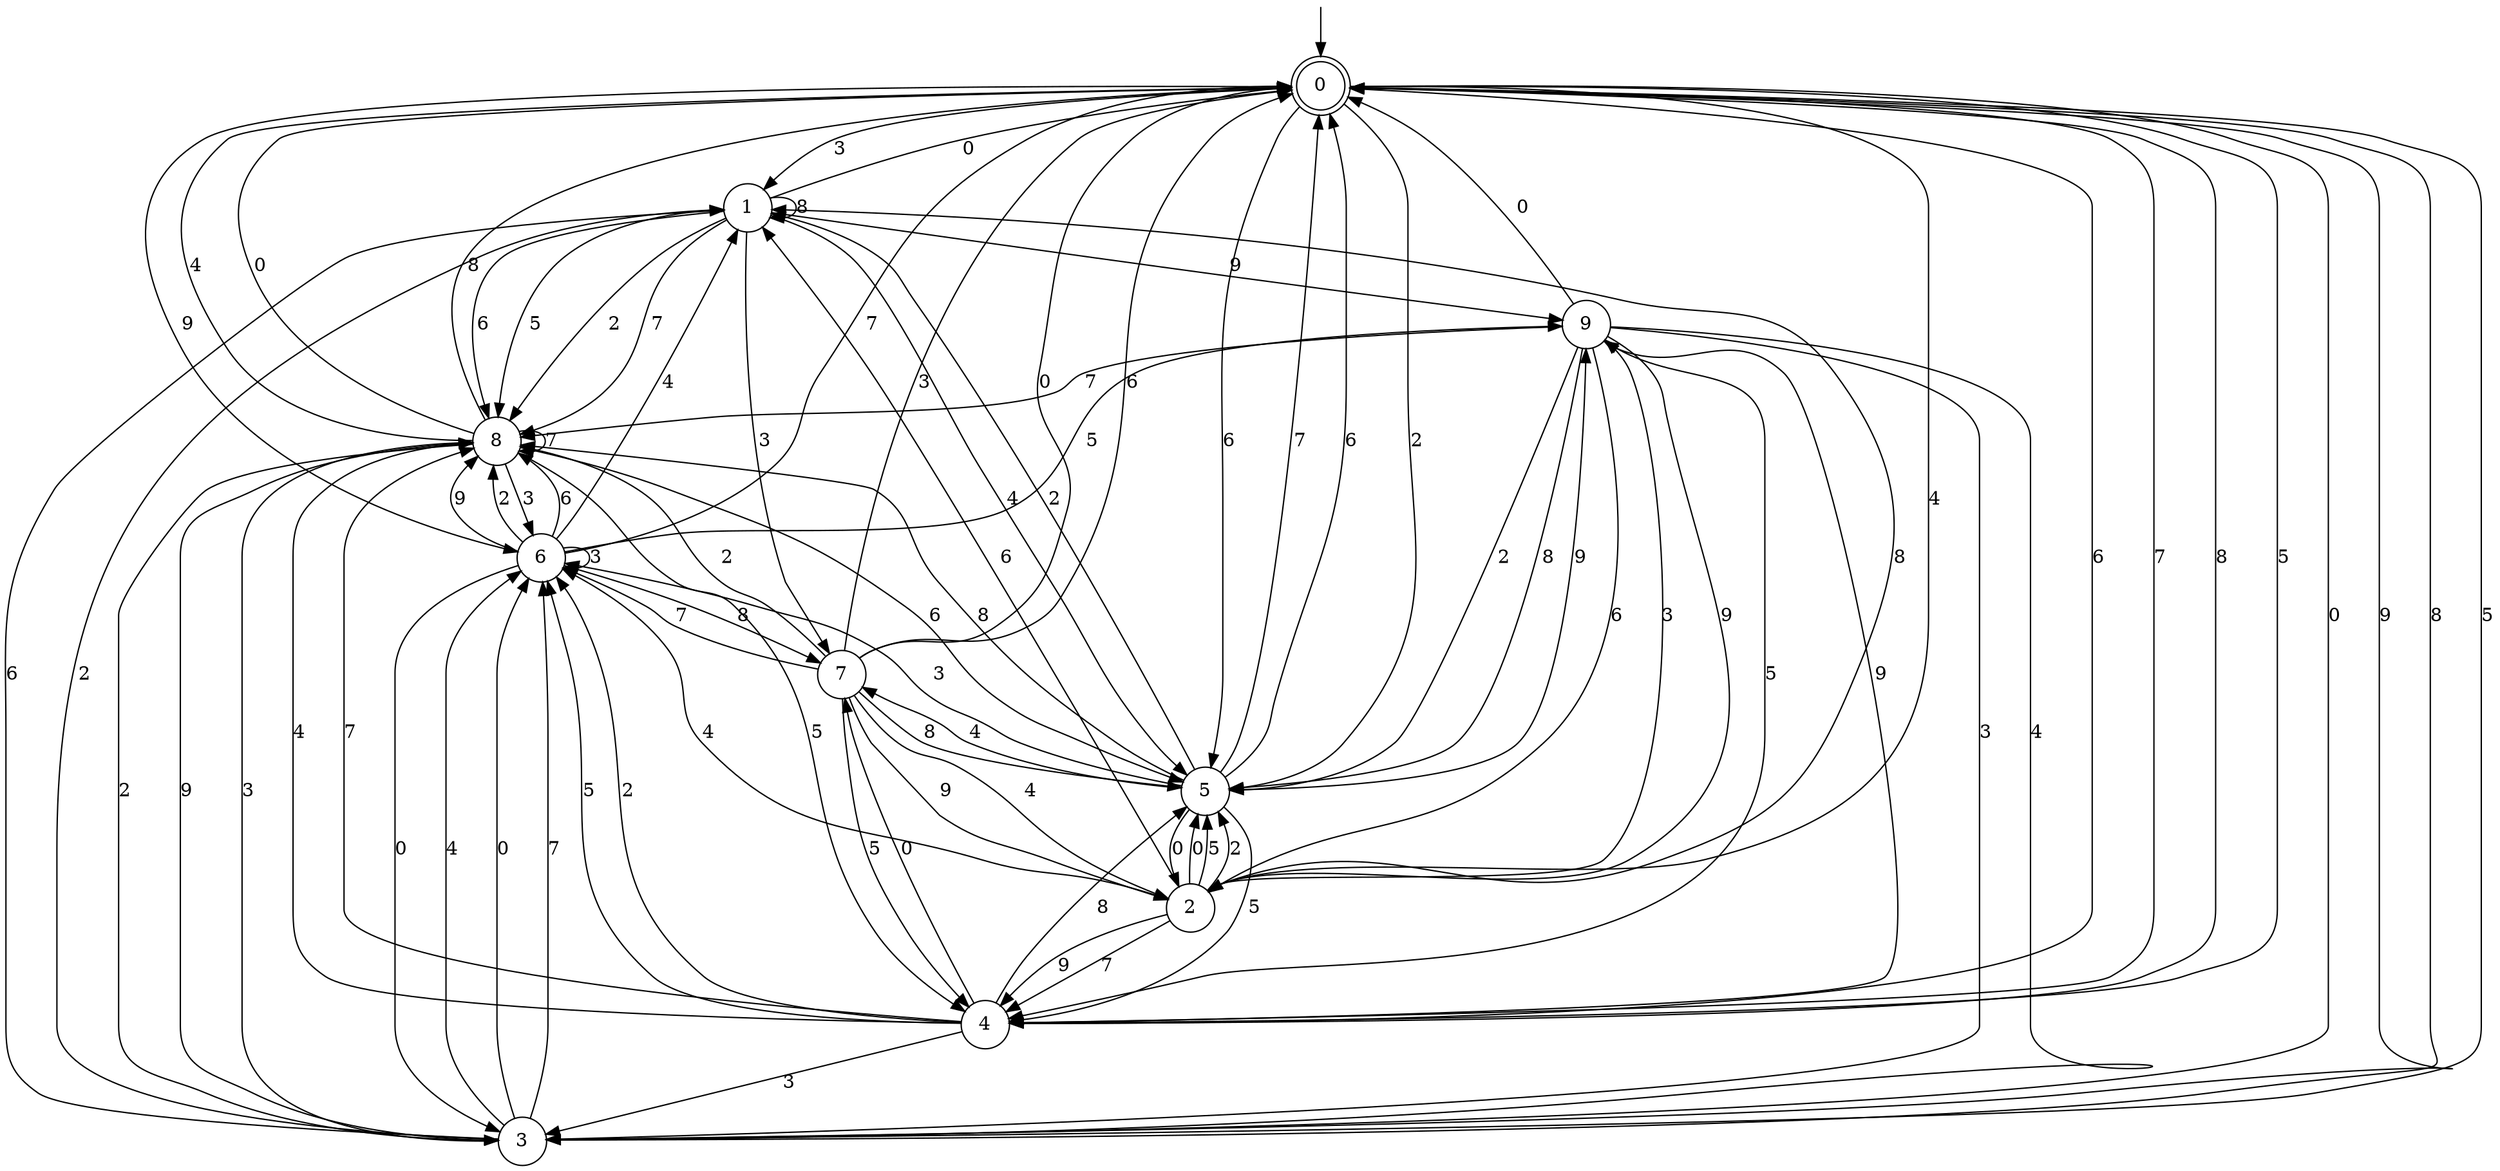 digraph g {

	s0 [shape="doublecircle" label="0"];
	s1 [shape="circle" label="1"];
	s2 [shape="circle" label="2"];
	s3 [shape="circle" label="3"];
	s4 [shape="circle" label="4"];
	s5 [shape="circle" label="5"];
	s6 [shape="circle" label="6"];
	s7 [shape="circle" label="7"];
	s8 [shape="circle" label="8"];
	s9 [shape="circle" label="9"];
	s0 -> s1 [label="3"];
	s0 -> s2 [label="4"];
	s0 -> s3 [label="0"];
	s0 -> s4 [label="7"];
	s0 -> s5 [label="6"];
	s0 -> s6 [label="9"];
	s0 -> s4 [label="8"];
	s0 -> s4 [label="5"];
	s0 -> s5 [label="2"];
	s1 -> s7 [label="3"];
	s1 -> s5 [label="4"];
	s1 -> s0 [label="0"];
	s1 -> s8 [label="7"];
	s1 -> s8 [label="6"];
	s1 -> s9 [label="9"];
	s1 -> s1 [label="8"];
	s1 -> s8 [label="5"];
	s1 -> s8 [label="2"];
	s2 -> s9 [label="3"];
	s2 -> s6 [label="4"];
	s2 -> s5 [label="0"];
	s2 -> s4 [label="7"];
	s2 -> s1 [label="6"];
	s2 -> s4 [label="9"];
	s2 -> s1 [label="8"];
	s2 -> s5 [label="5"];
	s2 -> s5 [label="2"];
	s3 -> s8 [label="3"];
	s3 -> s6 [label="4"];
	s3 -> s6 [label="0"];
	s3 -> s6 [label="7"];
	s3 -> s1 [label="6"];
	s3 -> s0 [label="9"];
	s3 -> s0 [label="8"];
	s3 -> s0 [label="5"];
	s3 -> s1 [label="2"];
	s4 -> s3 [label="3"];
	s4 -> s8 [label="4"];
	s4 -> s7 [label="0"];
	s4 -> s8 [label="7"];
	s4 -> s0 [label="6"];
	s4 -> s9 [label="9"];
	s4 -> s5 [label="8"];
	s4 -> s6 [label="5"];
	s4 -> s6 [label="2"];
	s5 -> s6 [label="3"];
	s5 -> s7 [label="4"];
	s5 -> s2 [label="0"];
	s5 -> s0 [label="7"];
	s5 -> s0 [label="6"];
	s5 -> s9 [label="9"];
	s5 -> s8 [label="8"];
	s5 -> s4 [label="5"];
	s5 -> s1 [label="2"];
	s6 -> s6 [label="3"];
	s6 -> s1 [label="4"];
	s6 -> s3 [label="0"];
	s6 -> s0 [label="7"];
	s6 -> s8 [label="6"];
	s6 -> s8 [label="9"];
	s6 -> s7 [label="8"];
	s6 -> s9 [label="5"];
	s6 -> s8 [label="2"];
	s7 -> s0 [label="3"];
	s7 -> s2 [label="4"];
	s7 -> s0 [label="0"];
	s7 -> s6 [label="7"];
	s7 -> s0 [label="6"];
	s7 -> s2 [label="9"];
	s7 -> s5 [label="8"];
	s7 -> s4 [label="5"];
	s7 -> s8 [label="2"];
	s8 -> s6 [label="3"];
	s8 -> s0 [label="4"];
	s8 -> s0 [label="0"];
	s8 -> s8 [label="7"];
	s8 -> s5 [label="6"];
	s8 -> s3 [label="9"];
	s8 -> s0 [label="8"];
	s8 -> s4 [label="5"];
	s8 -> s3 [label="2"];
	s9 -> s3 [label="3"];
	s9 -> s3 [label="4"];
	s9 -> s0 [label="0"];
	s9 -> s8 [label="7"];
	s9 -> s2 [label="6"];
	s9 -> s2 [label="9"];
	s9 -> s5 [label="8"];
	s9 -> s4 [label="5"];
	s9 -> s5 [label="2"];

__start0 [label="" shape="none" width="0" height="0"];
__start0 -> s0;

}
